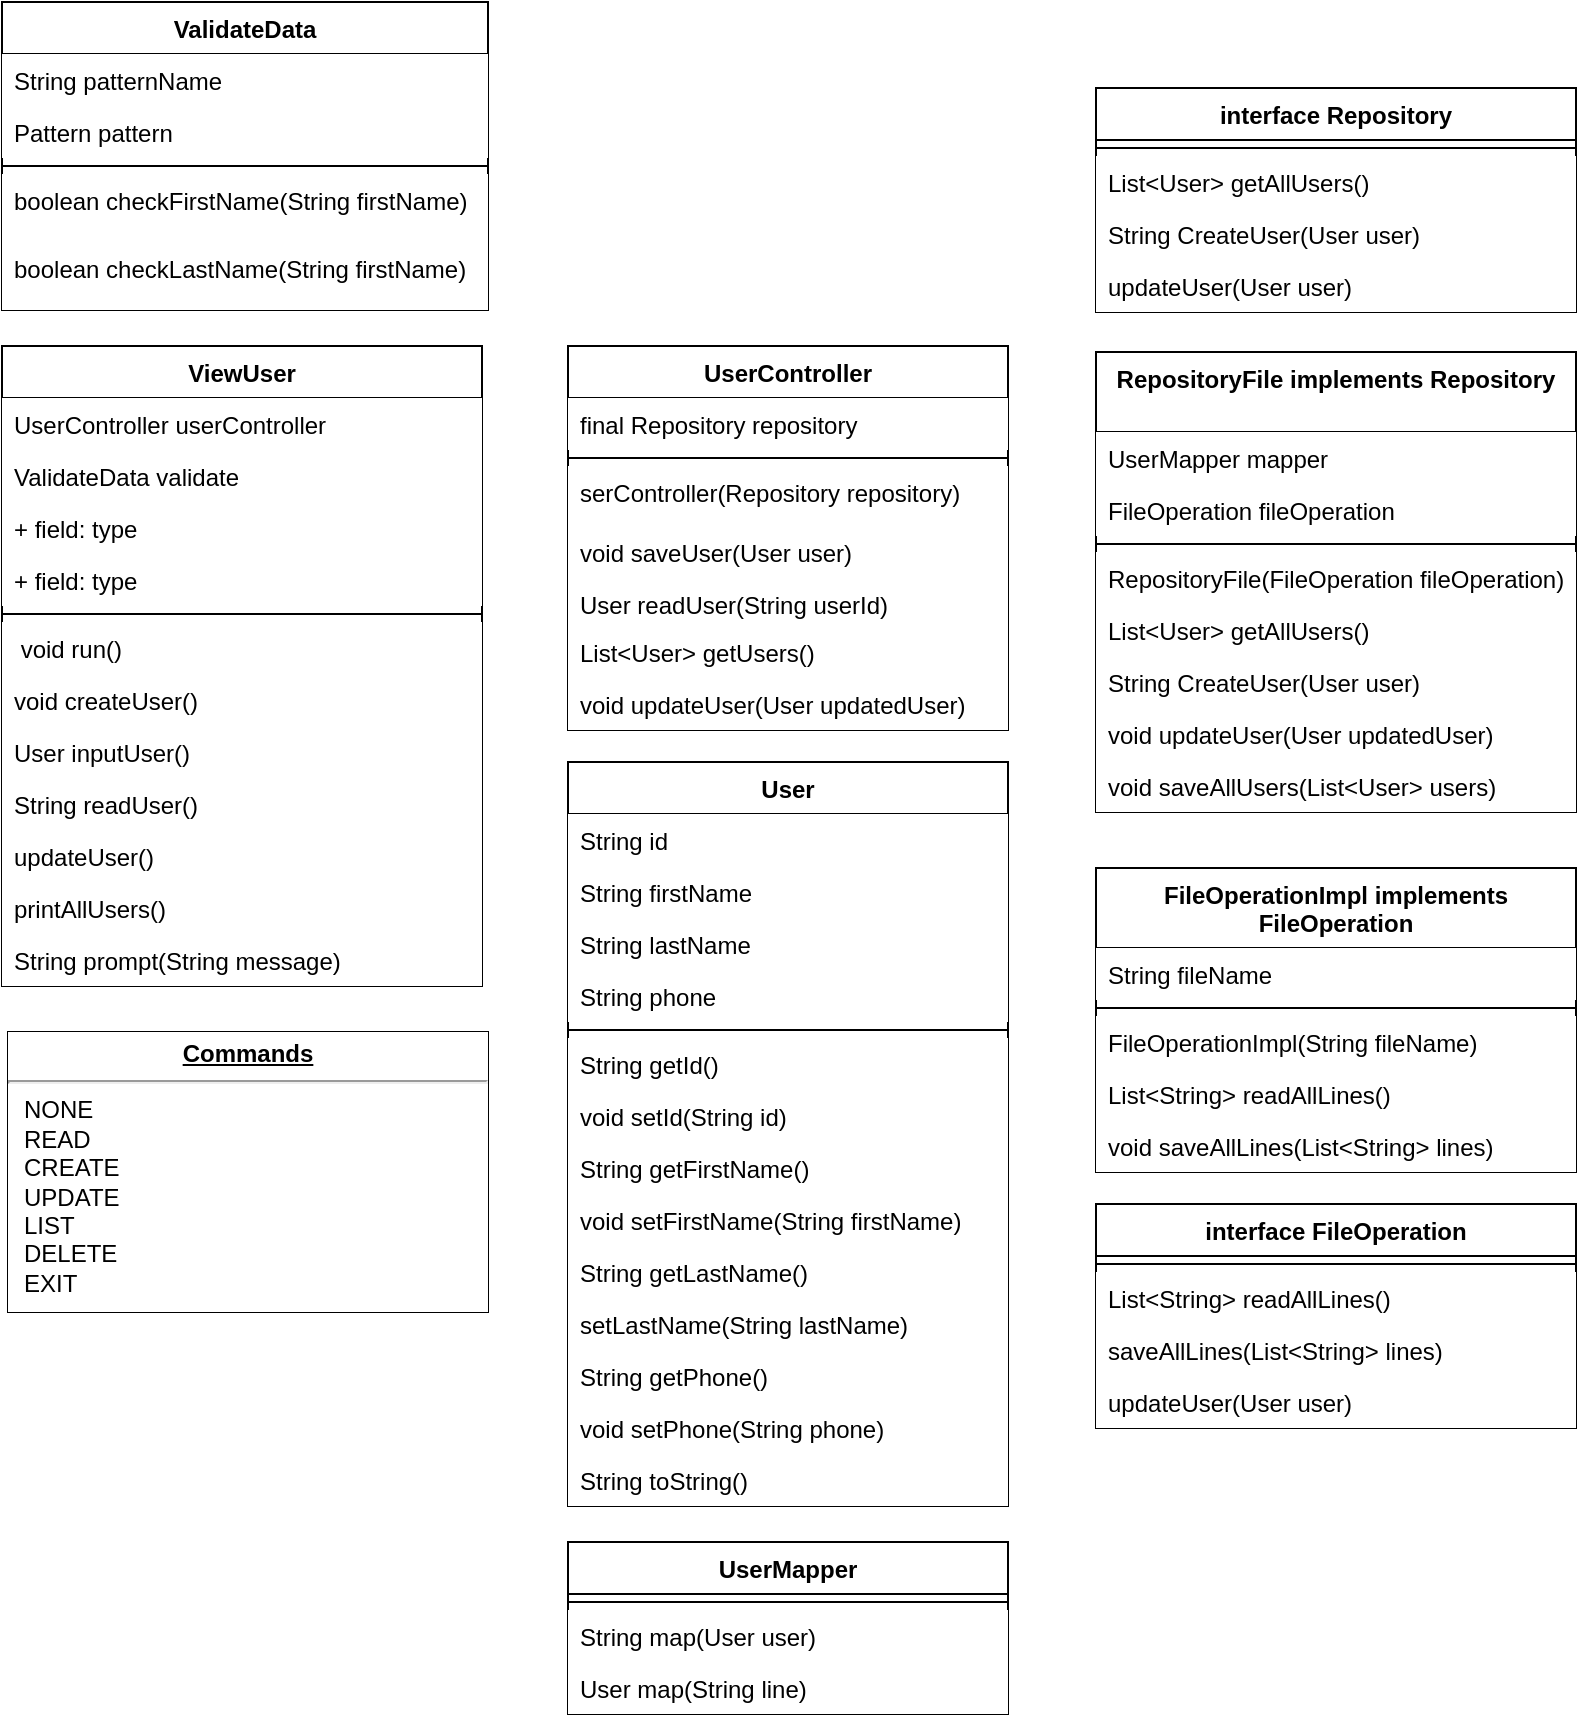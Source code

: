 <mxfile version="21.2.1" type="device">
  <diagram name="Страница 1" id="wZ96MaBnbiqQYVf81XS4">
    <mxGraphModel dx="1849" dy="592" grid="1" gridSize="10" guides="1" tooltips="1" connect="1" arrows="1" fold="1" page="1" pageScale="1" pageWidth="827" pageHeight="1169" math="0" shadow="0">
      <root>
        <mxCell id="0" />
        <mxCell id="1" parent="0" />
        <mxCell id="zzB5koK0obywKy0hsL04-4" value="ValidateData" style="swimlane;fontStyle=1;align=center;verticalAlign=top;childLayout=stackLayout;horizontal=1;startSize=26;horizontalStack=0;resizeParent=1;resizeParentMax=0;resizeLast=0;collapsible=1;marginBottom=0;whiteSpace=wrap;fillColor=default;fontColor=default;" parent="1" vertex="1">
          <mxGeometry x="-803" width="243" height="154" as="geometry" />
        </mxCell>
        <mxCell id="zzB5koK0obywKy0hsL04-5" value="String patternName" style="text;strokeColor=none;fillColor=default;align=left;verticalAlign=top;spacingLeft=4;spacingRight=4;overflow=hidden;rotatable=0;points=[[0,0.5],[1,0.5]];portConstraint=eastwest;whiteSpace=wrap;" parent="zzB5koK0obywKy0hsL04-4" vertex="1">
          <mxGeometry y="26" width="243" height="26" as="geometry" />
        </mxCell>
        <mxCell id="WPDHcrsJoWrQ9J1OhtaY-6" value="Pattern pattern" style="text;strokeColor=none;fillColor=default;align=left;verticalAlign=top;spacingLeft=4;spacingRight=4;overflow=hidden;rotatable=0;points=[[0,0.5],[1,0.5]];portConstraint=eastwest;whiteSpace=wrap;" parent="zzB5koK0obywKy0hsL04-4" vertex="1">
          <mxGeometry y="52" width="243" height="26" as="geometry" />
        </mxCell>
        <mxCell id="zzB5koK0obywKy0hsL04-6" value="" style="line;strokeWidth=1;fillColor=default;align=left;verticalAlign=middle;spacingTop=-1;spacingLeft=3;spacingRight=3;rotatable=0;labelPosition=right;points=[];portConstraint=eastwest;strokeColor=inherit;" parent="zzB5koK0obywKy0hsL04-4" vertex="1">
          <mxGeometry y="78" width="243" height="8" as="geometry" />
        </mxCell>
        <mxCell id="zzB5koK0obywKy0hsL04-7" value="boolean checkFirstName(String firstName)" style="text;strokeColor=none;fillColor=default;align=left;verticalAlign=top;spacingLeft=4;spacingRight=4;overflow=hidden;rotatable=0;points=[[0,0.5],[1,0.5]];portConstraint=eastwest;whiteSpace=wrap;" parent="zzB5koK0obywKy0hsL04-4" vertex="1">
          <mxGeometry y="86" width="243" height="34" as="geometry" />
        </mxCell>
        <mxCell id="WPDHcrsJoWrQ9J1OhtaY-7" value="boolean checkLastName(String firstName)" style="text;strokeColor=none;fillColor=default;align=left;verticalAlign=top;spacingLeft=4;spacingRight=4;overflow=hidden;rotatable=0;points=[[0,0.5],[1,0.5]];portConstraint=eastwest;whiteSpace=wrap;" parent="zzB5koK0obywKy0hsL04-4" vertex="1">
          <mxGeometry y="120" width="243" height="34" as="geometry" />
        </mxCell>
        <mxCell id="WPDHcrsJoWrQ9J1OhtaY-1" value="&lt;p style=&quot;margin:0px;margin-top:4px;text-align:center;text-decoration:underline;&quot;&gt;&lt;b&gt;Commands&lt;/b&gt;&lt;/p&gt;&lt;hr&gt;&lt;p style=&quot;margin:0px;margin-left:8px;&quot;&gt;NONE&lt;/p&gt;&lt;p style=&quot;margin:0px;margin-left:8px;&quot;&gt;READ&lt;/p&gt;&lt;p style=&quot;margin:0px;margin-left:8px;&quot;&gt;CREATE&lt;/p&gt;&lt;p style=&quot;margin:0px;margin-left:8px;&quot;&gt;UPDATE&lt;/p&gt;&lt;p style=&quot;margin:0px;margin-left:8px;&quot;&gt;LIST&lt;/p&gt;&lt;p style=&quot;margin:0px;margin-left:8px;&quot;&gt;DELETE&lt;/p&gt;&lt;p style=&quot;margin:0px;margin-left:8px;&quot;&gt;EXIT&lt;/p&gt;" style="verticalAlign=top;align=left;overflow=fill;fontSize=12;fontFamily=Helvetica;html=1;whiteSpace=wrap;fillColor=default;labelBackgroundColor=default;" parent="1" vertex="1">
          <mxGeometry x="-800" y="515" width="240" height="140" as="geometry" />
        </mxCell>
        <mxCell id="WPDHcrsJoWrQ9J1OhtaY-2" value="ViewUser" style="swimlane;fontStyle=1;align=center;verticalAlign=top;childLayout=stackLayout;horizontal=1;startSize=26;horizontalStack=0;resizeParent=1;resizeParentMax=0;resizeLast=0;collapsible=1;marginBottom=0;whiteSpace=wrap;fillColor=default;" parent="1" vertex="1">
          <mxGeometry x="-803" y="172" width="240" height="320" as="geometry" />
        </mxCell>
        <mxCell id="WPDHcrsJoWrQ9J1OhtaY-3" value="UserController userController" style="text;strokeColor=none;fillColor=default;align=left;verticalAlign=top;spacingLeft=4;spacingRight=4;overflow=hidden;rotatable=0;points=[[0,0.5],[1,0.5]];portConstraint=eastwest;" parent="WPDHcrsJoWrQ9J1OhtaY-2" vertex="1">
          <mxGeometry y="26" width="240" height="26" as="geometry" />
        </mxCell>
        <mxCell id="WPDHcrsJoWrQ9J1OhtaY-13" value="ValidateData validate" style="text;strokeColor=none;fillColor=default;align=left;verticalAlign=top;spacingLeft=4;spacingRight=4;overflow=hidden;rotatable=0;points=[[0,0.5],[1,0.5]];portConstraint=eastwest;" parent="WPDHcrsJoWrQ9J1OhtaY-2" vertex="1">
          <mxGeometry y="52" width="240" height="26" as="geometry" />
        </mxCell>
        <mxCell id="WPDHcrsJoWrQ9J1OhtaY-14" value="+ field: type" style="text;strokeColor=none;fillColor=default;align=left;verticalAlign=top;spacingLeft=4;spacingRight=4;overflow=hidden;rotatable=0;points=[[0,0.5],[1,0.5]];portConstraint=eastwest;" parent="WPDHcrsJoWrQ9J1OhtaY-2" vertex="1">
          <mxGeometry y="78" width="240" height="26" as="geometry" />
        </mxCell>
        <mxCell id="WPDHcrsJoWrQ9J1OhtaY-12" value="+ field: type" style="text;strokeColor=none;fillColor=default;align=left;verticalAlign=top;spacingLeft=4;spacingRight=4;overflow=hidden;rotatable=0;points=[[0,0.5],[1,0.5]];portConstraint=eastwest;" parent="WPDHcrsJoWrQ9J1OhtaY-2" vertex="1">
          <mxGeometry y="104" width="240" height="26" as="geometry" />
        </mxCell>
        <mxCell id="WPDHcrsJoWrQ9J1OhtaY-4" value="" style="line;strokeWidth=1;fillColor=default;align=left;verticalAlign=middle;spacingTop=-1;spacingLeft=3;spacingRight=3;rotatable=0;labelPosition=right;points=[];portConstraint=eastwest;strokeColor=inherit;" parent="WPDHcrsJoWrQ9J1OhtaY-2" vertex="1">
          <mxGeometry y="130" width="240" height="8" as="geometry" />
        </mxCell>
        <mxCell id="WPDHcrsJoWrQ9J1OhtaY-15" value=" void run()" style="text;strokeColor=none;fillColor=default;align=left;verticalAlign=top;spacingLeft=4;spacingRight=4;overflow=hidden;rotatable=0;points=[[0,0.5],[1,0.5]];portConstraint=eastwest;" parent="WPDHcrsJoWrQ9J1OhtaY-2" vertex="1">
          <mxGeometry y="138" width="240" height="26" as="geometry" />
        </mxCell>
        <mxCell id="WPDHcrsJoWrQ9J1OhtaY-5" value="void createUser()" style="text;strokeColor=none;fillColor=default;align=left;verticalAlign=top;spacingLeft=4;spacingRight=4;overflow=hidden;rotatable=0;points=[[0,0.5],[1,0.5]];portConstraint=eastwest;" parent="WPDHcrsJoWrQ9J1OhtaY-2" vertex="1">
          <mxGeometry y="164" width="240" height="26" as="geometry" />
        </mxCell>
        <mxCell id="WPDHcrsJoWrQ9J1OhtaY-17" value="User inputUser()" style="text;strokeColor=none;fillColor=default;align=left;verticalAlign=top;spacingLeft=4;spacingRight=4;overflow=hidden;rotatable=0;points=[[0,0.5],[1,0.5]];portConstraint=eastwest;" parent="WPDHcrsJoWrQ9J1OhtaY-2" vertex="1">
          <mxGeometry y="190" width="240" height="26" as="geometry" />
        </mxCell>
        <mxCell id="WPDHcrsJoWrQ9J1OhtaY-19" value="String readUser()" style="text;strokeColor=none;fillColor=default;align=left;verticalAlign=top;spacingLeft=4;spacingRight=4;overflow=hidden;rotatable=0;points=[[0,0.5],[1,0.5]];portConstraint=eastwest;" parent="WPDHcrsJoWrQ9J1OhtaY-2" vertex="1">
          <mxGeometry y="216" width="240" height="26" as="geometry" />
        </mxCell>
        <mxCell id="WPDHcrsJoWrQ9J1OhtaY-18" value="updateUser()" style="text;strokeColor=none;fillColor=default;align=left;verticalAlign=top;spacingLeft=4;spacingRight=4;overflow=hidden;rotatable=0;points=[[0,0.5],[1,0.5]];portConstraint=eastwest;" parent="WPDHcrsJoWrQ9J1OhtaY-2" vertex="1">
          <mxGeometry y="242" width="240" height="26" as="geometry" />
        </mxCell>
        <mxCell id="WPDHcrsJoWrQ9J1OhtaY-20" value="printAllUsers()" style="text;strokeColor=none;fillColor=default;align=left;verticalAlign=top;spacingLeft=4;spacingRight=4;overflow=hidden;rotatable=0;points=[[0,0.5],[1,0.5]];portConstraint=eastwest;" parent="WPDHcrsJoWrQ9J1OhtaY-2" vertex="1">
          <mxGeometry y="268" width="240" height="26" as="geometry" />
        </mxCell>
        <mxCell id="WPDHcrsJoWrQ9J1OhtaY-22" value="String prompt(String message)" style="text;strokeColor=none;fillColor=default;align=left;verticalAlign=top;spacingLeft=4;spacingRight=4;overflow=hidden;rotatable=0;points=[[0,0.5],[1,0.5]];portConstraint=eastwest;" parent="WPDHcrsJoWrQ9J1OhtaY-2" vertex="1">
          <mxGeometry y="294" width="240" height="26" as="geometry" />
        </mxCell>
        <mxCell id="WPDHcrsJoWrQ9J1OhtaY-8" value="User" style="swimlane;fontStyle=1;align=center;verticalAlign=top;childLayout=stackLayout;horizontal=1;startSize=26;horizontalStack=0;resizeParent=1;resizeParentMax=0;resizeLast=0;collapsible=1;marginBottom=0;fillColor=default;" parent="1" vertex="1">
          <mxGeometry x="-520" y="380" width="220" height="372" as="geometry" />
        </mxCell>
        <mxCell id="WPDHcrsJoWrQ9J1OhtaY-9" value="String id" style="text;strokeColor=none;fillColor=default;align=left;verticalAlign=top;spacingLeft=4;spacingRight=4;overflow=hidden;rotatable=0;points=[[0,0.5],[1,0.5]];portConstraint=eastwest;" parent="WPDHcrsJoWrQ9J1OhtaY-8" vertex="1">
          <mxGeometry y="26" width="220" height="26" as="geometry" />
        </mxCell>
        <mxCell id="WPDHcrsJoWrQ9J1OhtaY-42" value="String firstName" style="text;strokeColor=none;fillColor=default;align=left;verticalAlign=top;spacingLeft=4;spacingRight=4;overflow=hidden;rotatable=0;points=[[0,0.5],[1,0.5]];portConstraint=eastwest;" parent="WPDHcrsJoWrQ9J1OhtaY-8" vertex="1">
          <mxGeometry y="52" width="220" height="26" as="geometry" />
        </mxCell>
        <mxCell id="WPDHcrsJoWrQ9J1OhtaY-41" value="String lastName" style="text;strokeColor=none;fillColor=default;align=left;verticalAlign=top;spacingLeft=4;spacingRight=4;overflow=hidden;rotatable=0;points=[[0,0.5],[1,0.5]];portConstraint=eastwest;" parent="WPDHcrsJoWrQ9J1OhtaY-8" vertex="1">
          <mxGeometry y="78" width="220" height="26" as="geometry" />
        </mxCell>
        <mxCell id="WPDHcrsJoWrQ9J1OhtaY-40" value="String phone" style="text;strokeColor=none;fillColor=default;align=left;verticalAlign=top;spacingLeft=4;spacingRight=4;overflow=hidden;rotatable=0;points=[[0,0.5],[1,0.5]];portConstraint=eastwest;" parent="WPDHcrsJoWrQ9J1OhtaY-8" vertex="1">
          <mxGeometry y="104" width="220" height="26" as="geometry" />
        </mxCell>
        <mxCell id="WPDHcrsJoWrQ9J1OhtaY-10" value="" style="line;strokeWidth=1;fillColor=default;align=left;verticalAlign=middle;spacingTop=-1;spacingLeft=3;spacingRight=3;rotatable=0;labelPosition=right;points=[];portConstraint=eastwest;strokeColor=inherit;" parent="WPDHcrsJoWrQ9J1OhtaY-8" vertex="1">
          <mxGeometry y="130" width="220" height="8" as="geometry" />
        </mxCell>
        <mxCell id="WPDHcrsJoWrQ9J1OhtaY-43" value="String getId()" style="text;strokeColor=none;fillColor=default;align=left;verticalAlign=top;spacingLeft=4;spacingRight=4;overflow=hidden;rotatable=0;points=[[0,0.5],[1,0.5]];portConstraint=eastwest;" parent="WPDHcrsJoWrQ9J1OhtaY-8" vertex="1">
          <mxGeometry y="138" width="220" height="26" as="geometry" />
        </mxCell>
        <mxCell id="WPDHcrsJoWrQ9J1OhtaY-44" value=" void setId(String id)" style="text;strokeColor=none;fillColor=default;align=left;verticalAlign=top;spacingLeft=4;spacingRight=4;overflow=hidden;rotatable=0;points=[[0,0.5],[1,0.5]];portConstraint=eastwest;" parent="WPDHcrsJoWrQ9J1OhtaY-8" vertex="1">
          <mxGeometry y="164" width="220" height="26" as="geometry" />
        </mxCell>
        <mxCell id="WPDHcrsJoWrQ9J1OhtaY-46" value="String getFirstName()" style="text;strokeColor=none;fillColor=default;align=left;verticalAlign=top;spacingLeft=4;spacingRight=4;overflow=hidden;rotatable=0;points=[[0,0.5],[1,0.5]];portConstraint=eastwest;" parent="WPDHcrsJoWrQ9J1OhtaY-8" vertex="1">
          <mxGeometry y="190" width="220" height="26" as="geometry" />
        </mxCell>
        <mxCell id="WPDHcrsJoWrQ9J1OhtaY-47" value="void setFirstName(String firstName)" style="text;strokeColor=none;fillColor=default;align=left;verticalAlign=top;spacingLeft=4;spacingRight=4;overflow=hidden;rotatable=0;points=[[0,0.5],[1,0.5]];portConstraint=eastwest;" parent="WPDHcrsJoWrQ9J1OhtaY-8" vertex="1">
          <mxGeometry y="216" width="220" height="26" as="geometry" />
        </mxCell>
        <mxCell id="WPDHcrsJoWrQ9J1OhtaY-45" value="String getLastName()" style="text;strokeColor=none;fillColor=default;align=left;verticalAlign=top;spacingLeft=4;spacingRight=4;overflow=hidden;rotatable=0;points=[[0,0.5],[1,0.5]];portConstraint=eastwest;" parent="WPDHcrsJoWrQ9J1OhtaY-8" vertex="1">
          <mxGeometry y="242" width="220" height="26" as="geometry" />
        </mxCell>
        <mxCell id="WPDHcrsJoWrQ9J1OhtaY-48" value="setLastName(String lastName)" style="text;strokeColor=none;fillColor=default;align=left;verticalAlign=top;spacingLeft=4;spacingRight=4;overflow=hidden;rotatable=0;points=[[0,0.5],[1,0.5]];portConstraint=eastwest;" parent="WPDHcrsJoWrQ9J1OhtaY-8" vertex="1">
          <mxGeometry y="268" width="220" height="26" as="geometry" />
        </mxCell>
        <mxCell id="WPDHcrsJoWrQ9J1OhtaY-49" value="String getPhone()" style="text;strokeColor=none;fillColor=default;align=left;verticalAlign=top;spacingLeft=4;spacingRight=4;overflow=hidden;rotatable=0;points=[[0,0.5],[1,0.5]];portConstraint=eastwest;" parent="WPDHcrsJoWrQ9J1OhtaY-8" vertex="1">
          <mxGeometry y="294" width="220" height="26" as="geometry" />
        </mxCell>
        <mxCell id="WPDHcrsJoWrQ9J1OhtaY-51" value="void setPhone(String phone)" style="text;strokeColor=none;fillColor=default;align=left;verticalAlign=top;spacingLeft=4;spacingRight=4;overflow=hidden;rotatable=0;points=[[0,0.5],[1,0.5]];portConstraint=eastwest;" parent="WPDHcrsJoWrQ9J1OhtaY-8" vertex="1">
          <mxGeometry y="320" width="220" height="26" as="geometry" />
        </mxCell>
        <mxCell id="WPDHcrsJoWrQ9J1OhtaY-52" value="String toString()" style="text;strokeColor=none;fillColor=default;align=left;verticalAlign=top;spacingLeft=4;spacingRight=4;overflow=hidden;rotatable=0;points=[[0,0.5],[1,0.5]];portConstraint=eastwest;" parent="WPDHcrsJoWrQ9J1OhtaY-8" vertex="1">
          <mxGeometry y="346" width="220" height="26" as="geometry" />
        </mxCell>
        <mxCell id="WPDHcrsJoWrQ9J1OhtaY-24" value="UserController" style="swimlane;fontStyle=1;align=center;verticalAlign=top;childLayout=stackLayout;horizontal=1;startSize=26;horizontalStack=0;resizeParent=1;resizeParentMax=0;resizeLast=0;collapsible=1;marginBottom=0;whiteSpace=wrap;fillColor=default;" parent="1" vertex="1">
          <mxGeometry x="-520" y="172" width="220" height="192" as="geometry" />
        </mxCell>
        <mxCell id="WPDHcrsJoWrQ9J1OhtaY-25" value="final Repository repository" style="text;strokeColor=none;fillColor=default;align=left;verticalAlign=top;spacingLeft=4;spacingRight=4;overflow=hidden;rotatable=0;points=[[0,0.5],[1,0.5]];portConstraint=eastwest;whiteSpace=wrap;" parent="WPDHcrsJoWrQ9J1OhtaY-24" vertex="1">
          <mxGeometry y="26" width="220" height="26" as="geometry" />
        </mxCell>
        <mxCell id="WPDHcrsJoWrQ9J1OhtaY-26" value="" style="line;strokeWidth=1;fillColor=default;align=left;verticalAlign=middle;spacingTop=-1;spacingLeft=3;spacingRight=3;rotatable=0;labelPosition=right;points=[];portConstraint=eastwest;strokeColor=inherit;" parent="WPDHcrsJoWrQ9J1OhtaY-24" vertex="1">
          <mxGeometry y="52" width="220" height="8" as="geometry" />
        </mxCell>
        <mxCell id="WPDHcrsJoWrQ9J1OhtaY-105" value="serController(Repository repository)" style="text;strokeColor=none;fillColor=default;align=left;verticalAlign=top;spacingLeft=4;spacingRight=4;overflow=hidden;rotatable=0;points=[[0,0.5],[1,0.5]];portConstraint=eastwest;whiteSpace=wrap;" parent="WPDHcrsJoWrQ9J1OhtaY-24" vertex="1">
          <mxGeometry y="60" width="220" height="30" as="geometry" />
        </mxCell>
        <mxCell id="WPDHcrsJoWrQ9J1OhtaY-107" value="void saveUser(User user)" style="text;strokeColor=none;fillColor=default;align=left;verticalAlign=top;spacingLeft=4;spacingRight=4;overflow=hidden;rotatable=0;points=[[0,0.5],[1,0.5]];portConstraint=eastwest;whiteSpace=wrap;" parent="WPDHcrsJoWrQ9J1OhtaY-24" vertex="1">
          <mxGeometry y="90" width="220" height="26" as="geometry" />
        </mxCell>
        <mxCell id="WPDHcrsJoWrQ9J1OhtaY-106" value="User readUser(String userId)" style="text;strokeColor=none;fillColor=default;align=left;verticalAlign=top;spacingLeft=4;spacingRight=4;overflow=hidden;rotatable=0;points=[[0,0.5],[1,0.5]];portConstraint=eastwest;whiteSpace=wrap;" parent="WPDHcrsJoWrQ9J1OhtaY-24" vertex="1">
          <mxGeometry y="116" width="220" height="24" as="geometry" />
        </mxCell>
        <mxCell id="WPDHcrsJoWrQ9J1OhtaY-108" value="List&lt;User&gt; getUsers()    " style="text;strokeColor=none;fillColor=default;align=left;verticalAlign=top;spacingLeft=4;spacingRight=4;overflow=hidden;rotatable=0;points=[[0,0.5],[1,0.5]];portConstraint=eastwest;whiteSpace=wrap;" parent="WPDHcrsJoWrQ9J1OhtaY-24" vertex="1">
          <mxGeometry y="140" width="220" height="26" as="geometry" />
        </mxCell>
        <mxCell id="WPDHcrsJoWrQ9J1OhtaY-110" value="void updateUser(User updatedUser)" style="text;strokeColor=none;fillColor=default;align=left;verticalAlign=top;spacingLeft=4;spacingRight=4;overflow=hidden;rotatable=0;points=[[0,0.5],[1,0.5]];portConstraint=eastwest;whiteSpace=wrap;" parent="WPDHcrsJoWrQ9J1OhtaY-24" vertex="1">
          <mxGeometry y="166" width="220" height="26" as="geometry" />
        </mxCell>
        <mxCell id="WPDHcrsJoWrQ9J1OhtaY-28" value="RepositoryFile implements Repository" style="swimlane;fontStyle=1;align=center;verticalAlign=top;childLayout=stackLayout;horizontal=1;startSize=40;horizontalStack=0;resizeParent=1;resizeParentMax=0;resizeLast=0;collapsible=1;marginBottom=0;whiteSpace=wrap;fillColor=default;" parent="1" vertex="1">
          <mxGeometry x="-256" y="175" width="240" height="230" as="geometry" />
        </mxCell>
        <mxCell id="WPDHcrsJoWrQ9J1OhtaY-56" value="UserMapper mapper    " style="text;strokeColor=none;fillColor=default;align=left;verticalAlign=top;spacingLeft=4;spacingRight=4;overflow=hidden;rotatable=0;points=[[0,0.5],[1,0.5]];portConstraint=eastwest;" parent="WPDHcrsJoWrQ9J1OhtaY-28" vertex="1">
          <mxGeometry y="40" width="240" height="26" as="geometry" />
        </mxCell>
        <mxCell id="WPDHcrsJoWrQ9J1OhtaY-57" value="FileOperation fileOperation" style="text;strokeColor=none;fillColor=default;align=left;verticalAlign=top;spacingLeft=4;spacingRight=4;overflow=hidden;rotatable=0;points=[[0,0.5],[1,0.5]];portConstraint=eastwest;" parent="WPDHcrsJoWrQ9J1OhtaY-28" vertex="1">
          <mxGeometry y="66" width="240" height="26" as="geometry" />
        </mxCell>
        <mxCell id="WPDHcrsJoWrQ9J1OhtaY-30" value="" style="line;strokeWidth=1;fillColor=default;align=left;verticalAlign=middle;spacingTop=-1;spacingLeft=3;spacingRight=3;rotatable=0;labelPosition=right;points=[];portConstraint=eastwest;strokeColor=inherit;" parent="WPDHcrsJoWrQ9J1OhtaY-28" vertex="1">
          <mxGeometry y="92" width="240" height="8" as="geometry" />
        </mxCell>
        <mxCell id="WPDHcrsJoWrQ9J1OhtaY-55" value="RepositoryFile(FileOperation fileOperation)" style="text;strokeColor=none;fillColor=default;align=left;verticalAlign=top;spacingLeft=4;spacingRight=4;overflow=hidden;rotatable=0;points=[[0,0.5],[1,0.5]];portConstraint=eastwest;" parent="WPDHcrsJoWrQ9J1OhtaY-28" vertex="1">
          <mxGeometry y="100" width="240" height="26" as="geometry" />
        </mxCell>
        <mxCell id="WPDHcrsJoWrQ9J1OhtaY-59" value="List&lt;User&gt; getAllUsers()" style="text;strokeColor=none;fillColor=default;align=left;verticalAlign=top;spacingLeft=4;spacingRight=4;overflow=hidden;rotatable=0;points=[[0,0.5],[1,0.5]];portConstraint=eastwest;" parent="WPDHcrsJoWrQ9J1OhtaY-28" vertex="1">
          <mxGeometry y="126" width="240" height="26" as="geometry" />
        </mxCell>
        <mxCell id="WPDHcrsJoWrQ9J1OhtaY-60" value="String CreateUser(User user)    " style="text;strokeColor=none;fillColor=default;align=left;verticalAlign=top;spacingLeft=4;spacingRight=4;overflow=hidden;rotatable=0;points=[[0,0.5],[1,0.5]];portConstraint=eastwest;" parent="WPDHcrsJoWrQ9J1OhtaY-28" vertex="1">
          <mxGeometry y="152" width="240" height="26" as="geometry" />
        </mxCell>
        <mxCell id="WPDHcrsJoWrQ9J1OhtaY-31" value="void updateUser(User updatedUser)" style="text;strokeColor=none;fillColor=default;align=left;verticalAlign=top;spacingLeft=4;spacingRight=4;overflow=hidden;rotatable=0;points=[[0,0.5],[1,0.5]];portConstraint=eastwest;" parent="WPDHcrsJoWrQ9J1OhtaY-28" vertex="1">
          <mxGeometry y="178" width="240" height="26" as="geometry" />
        </mxCell>
        <mxCell id="WPDHcrsJoWrQ9J1OhtaY-71" value="void saveAllUsers(List&lt;User&gt; users)" style="text;strokeColor=none;fillColor=default;align=left;verticalAlign=top;spacingLeft=4;spacingRight=4;overflow=hidden;rotatable=0;points=[[0,0.5],[1,0.5]];portConstraint=eastwest;" parent="WPDHcrsJoWrQ9J1OhtaY-28" vertex="1">
          <mxGeometry y="204" width="240" height="26" as="geometry" />
        </mxCell>
        <mxCell id="WPDHcrsJoWrQ9J1OhtaY-36" value="UserMapper" style="swimlane;fontStyle=1;align=center;verticalAlign=top;childLayout=stackLayout;horizontal=1;startSize=26;horizontalStack=0;resizeParent=1;resizeParentMax=0;resizeLast=0;collapsible=1;marginBottom=0;fillColor=default;" parent="1" vertex="1">
          <mxGeometry x="-520" y="770" width="220" height="86" as="geometry" />
        </mxCell>
        <mxCell id="WPDHcrsJoWrQ9J1OhtaY-38" value="" style="line;strokeWidth=1;fillColor=default;align=left;verticalAlign=middle;spacingTop=-1;spacingLeft=3;spacingRight=3;rotatable=0;labelPosition=right;points=[];portConstraint=eastwest;strokeColor=inherit;" parent="WPDHcrsJoWrQ9J1OhtaY-36" vertex="1">
          <mxGeometry y="26" width="220" height="8" as="geometry" />
        </mxCell>
        <mxCell id="WPDHcrsJoWrQ9J1OhtaY-54" value="String map(User user)" style="text;strokeColor=none;fillColor=default;align=left;verticalAlign=top;spacingLeft=4;spacingRight=4;overflow=hidden;rotatable=0;points=[[0,0.5],[1,0.5]];portConstraint=eastwest;" parent="WPDHcrsJoWrQ9J1OhtaY-36" vertex="1">
          <mxGeometry y="34" width="220" height="26" as="geometry" />
        </mxCell>
        <mxCell id="WPDHcrsJoWrQ9J1OhtaY-39" value="User map(String line)" style="text;strokeColor=none;fillColor=default;align=left;verticalAlign=top;spacingLeft=4;spacingRight=4;overflow=hidden;rotatable=0;points=[[0,0.5],[1,0.5]];portConstraint=eastwest;" parent="WPDHcrsJoWrQ9J1OhtaY-36" vertex="1">
          <mxGeometry y="60" width="220" height="26" as="geometry" />
        </mxCell>
        <mxCell id="WPDHcrsJoWrQ9J1OhtaY-72" value="FileOperationImpl implements FileOperation" style="swimlane;fontStyle=1;align=center;verticalAlign=top;childLayout=stackLayout;horizontal=1;startSize=40;horizontalStack=0;resizeParent=1;resizeParentMax=0;resizeLast=0;collapsible=1;marginBottom=0;whiteSpace=wrap;fillColor=default;" parent="1" vertex="1">
          <mxGeometry x="-256" y="433" width="240" height="152" as="geometry" />
        </mxCell>
        <mxCell id="WPDHcrsJoWrQ9J1OhtaY-76" value="String fileName" style="text;strokeColor=none;fillColor=default;align=left;verticalAlign=top;spacingLeft=4;spacingRight=4;overflow=hidden;rotatable=0;points=[[0,0.5],[1,0.5]];portConstraint=eastwest;" parent="WPDHcrsJoWrQ9J1OhtaY-72" vertex="1">
          <mxGeometry y="40" width="240" height="26" as="geometry" />
        </mxCell>
        <mxCell id="WPDHcrsJoWrQ9J1OhtaY-74" value="" style="line;strokeWidth=1;fillColor=default;align=left;verticalAlign=middle;spacingTop=-1;spacingLeft=3;spacingRight=3;rotatable=0;labelPosition=right;points=[];portConstraint=eastwest;strokeColor=inherit;" parent="WPDHcrsJoWrQ9J1OhtaY-72" vertex="1">
          <mxGeometry y="66" width="240" height="8" as="geometry" />
        </mxCell>
        <mxCell id="WPDHcrsJoWrQ9J1OhtaY-80" value="FileOperationImpl(String fileName)" style="text;strokeColor=none;fillColor=default;align=left;verticalAlign=top;spacingLeft=4;spacingRight=4;overflow=hidden;rotatable=0;points=[[0,0.5],[1,0.5]];portConstraint=eastwest;" parent="WPDHcrsJoWrQ9J1OhtaY-72" vertex="1">
          <mxGeometry y="74" width="240" height="26" as="geometry" />
        </mxCell>
        <mxCell id="WPDHcrsJoWrQ9J1OhtaY-79" value="List&lt;String&gt; readAllLines()" style="text;strokeColor=none;fillColor=default;align=left;verticalAlign=top;spacingLeft=4;spacingRight=4;overflow=hidden;rotatable=0;points=[[0,0.5],[1,0.5]];portConstraint=eastwest;" parent="WPDHcrsJoWrQ9J1OhtaY-72" vertex="1">
          <mxGeometry y="100" width="240" height="26" as="geometry" />
        </mxCell>
        <mxCell id="WPDHcrsJoWrQ9J1OhtaY-75" value="void saveAllLines(List&lt;String&gt; lines)" style="text;strokeColor=none;fillColor=default;align=left;verticalAlign=top;spacingLeft=4;spacingRight=4;overflow=hidden;rotatable=0;points=[[0,0.5],[1,0.5]];portConstraint=eastwest;" parent="WPDHcrsJoWrQ9J1OhtaY-72" vertex="1">
          <mxGeometry y="126" width="240" height="26" as="geometry" />
        </mxCell>
        <mxCell id="WPDHcrsJoWrQ9J1OhtaY-87" value="interface Repository" style="swimlane;fontStyle=1;align=center;verticalAlign=top;childLayout=stackLayout;horizontal=1;startSize=26;horizontalStack=0;resizeParent=1;resizeParentMax=0;resizeLast=0;collapsible=1;marginBottom=0;whiteSpace=wrap;html=1;fillColor=default;" parent="1" vertex="1">
          <mxGeometry x="-256" y="43" width="240" height="112" as="geometry" />
        </mxCell>
        <mxCell id="WPDHcrsJoWrQ9J1OhtaY-89" value="" style="line;strokeWidth=1;fillColor=default;align=left;verticalAlign=middle;spacingTop=-1;spacingLeft=3;spacingRight=3;rotatable=0;labelPosition=right;points=[];portConstraint=eastwest;strokeColor=inherit;" parent="WPDHcrsJoWrQ9J1OhtaY-87" vertex="1">
          <mxGeometry y="26" width="240" height="8" as="geometry" />
        </mxCell>
        <mxCell id="WPDHcrsJoWrQ9J1OhtaY-91" value="List&lt;User&gt; getAllUsers()" style="text;strokeColor=none;fillColor=default;align=left;verticalAlign=top;spacingLeft=4;spacingRight=4;overflow=hidden;rotatable=0;points=[[0,0.5],[1,0.5]];portConstraint=eastwest;" parent="WPDHcrsJoWrQ9J1OhtaY-87" vertex="1">
          <mxGeometry y="34" width="240" height="26" as="geometry" />
        </mxCell>
        <mxCell id="WPDHcrsJoWrQ9J1OhtaY-94" value="String CreateUser(User user)" style="text;strokeColor=none;fillColor=default;align=left;verticalAlign=top;spacingLeft=4;spacingRight=4;overflow=hidden;rotatable=0;points=[[0,0.5],[1,0.5]];portConstraint=eastwest;" parent="WPDHcrsJoWrQ9J1OhtaY-87" vertex="1">
          <mxGeometry y="60" width="240" height="26" as="geometry" />
        </mxCell>
        <mxCell id="WPDHcrsJoWrQ9J1OhtaY-95" value="updateUser(User user)" style="text;strokeColor=none;fillColor=default;align=left;verticalAlign=top;spacingLeft=4;spacingRight=4;overflow=hidden;rotatable=0;points=[[0,0.5],[1,0.5]];portConstraint=eastwest;" parent="WPDHcrsJoWrQ9J1OhtaY-87" vertex="1">
          <mxGeometry y="86" width="240" height="26" as="geometry" />
        </mxCell>
        <mxCell id="WPDHcrsJoWrQ9J1OhtaY-96" value="interface FileOperation" style="swimlane;fontStyle=1;align=center;verticalAlign=top;childLayout=stackLayout;horizontal=1;startSize=26;horizontalStack=0;resizeParent=1;resizeParentMax=0;resizeLast=0;collapsible=1;marginBottom=0;whiteSpace=wrap;fillColor=default;" parent="1" vertex="1">
          <mxGeometry x="-256" y="601" width="240" height="112" as="geometry" />
        </mxCell>
        <mxCell id="WPDHcrsJoWrQ9J1OhtaY-97" value="" style="line;strokeWidth=1;fillColor=default;align=left;verticalAlign=middle;spacingTop=-1;spacingLeft=3;spacingRight=3;rotatable=0;labelPosition=right;points=[];portConstraint=eastwest;strokeColor=inherit;" parent="WPDHcrsJoWrQ9J1OhtaY-96" vertex="1">
          <mxGeometry y="26" width="240" height="8" as="geometry" />
        </mxCell>
        <mxCell id="WPDHcrsJoWrQ9J1OhtaY-98" value="List&lt;String&gt; readAllLines()" style="text;strokeColor=none;fillColor=default;align=left;verticalAlign=top;spacingLeft=4;spacingRight=4;overflow=hidden;rotatable=0;points=[[0,0.5],[1,0.5]];portConstraint=eastwest;" parent="WPDHcrsJoWrQ9J1OhtaY-96" vertex="1">
          <mxGeometry y="34" width="240" height="26" as="geometry" />
        </mxCell>
        <mxCell id="WPDHcrsJoWrQ9J1OhtaY-99" value="saveAllLines(List&lt;String&gt; lines)" style="text;strokeColor=none;fillColor=default;align=left;verticalAlign=top;spacingLeft=4;spacingRight=4;overflow=hidden;rotatable=0;points=[[0,0.5],[1,0.5]];portConstraint=eastwest;" parent="WPDHcrsJoWrQ9J1OhtaY-96" vertex="1">
          <mxGeometry y="60" width="240" height="26" as="geometry" />
        </mxCell>
        <mxCell id="WPDHcrsJoWrQ9J1OhtaY-100" value="updateUser(User user)" style="text;strokeColor=none;fillColor=default;align=left;verticalAlign=top;spacingLeft=4;spacingRight=4;overflow=hidden;rotatable=0;points=[[0,0.5],[1,0.5]];portConstraint=eastwest;" parent="WPDHcrsJoWrQ9J1OhtaY-96" vertex="1">
          <mxGeometry y="86" width="240" height="26" as="geometry" />
        </mxCell>
      </root>
    </mxGraphModel>
  </diagram>
</mxfile>
